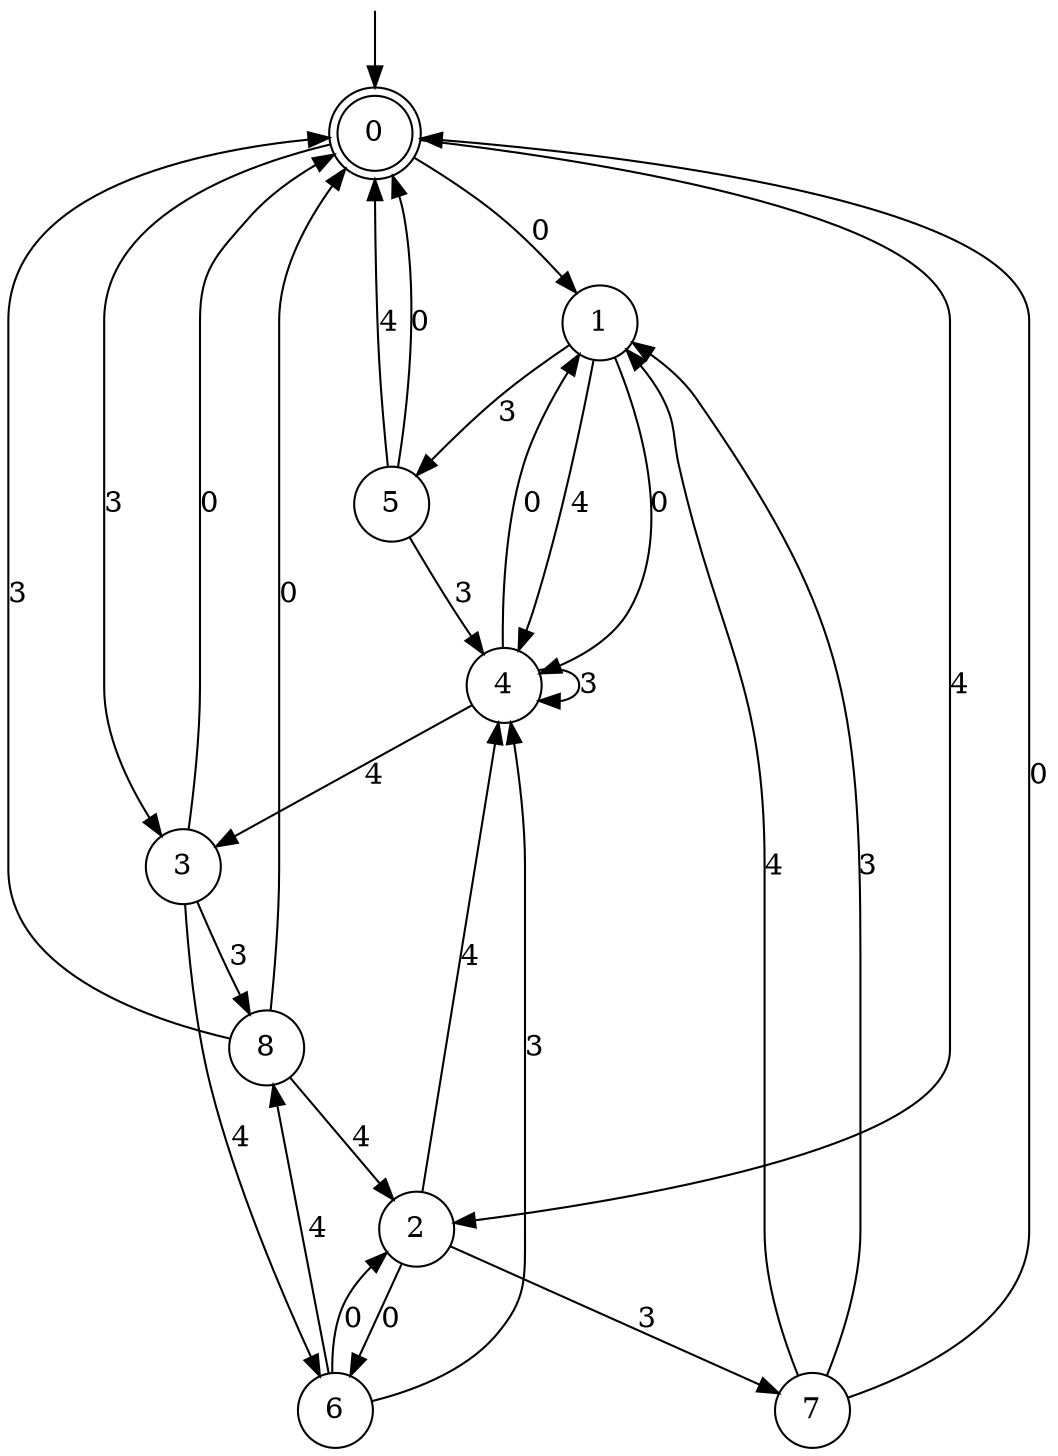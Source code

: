 digraph g {

	s0 [shape="doublecircle" label="0"];
	s1 [shape="circle" label="1"];
	s2 [shape="circle" label="2"];
	s3 [shape="circle" label="3"];
	s4 [shape="circle" label="4"];
	s5 [shape="circle" label="5"];
	s6 [shape="circle" label="6"];
	s7 [shape="circle" label="7"];
	s8 [shape="circle" label="8"];
	s0 -> s1 [label="0"];
	s0 -> s2 [label="4"];
	s0 -> s3 [label="3"];
	s1 -> s4 [label="0"];
	s1 -> s4 [label="4"];
	s1 -> s5 [label="3"];
	s2 -> s6 [label="0"];
	s2 -> s4 [label="4"];
	s2 -> s7 [label="3"];
	s3 -> s0 [label="0"];
	s3 -> s6 [label="4"];
	s3 -> s8 [label="3"];
	s4 -> s1 [label="0"];
	s4 -> s3 [label="4"];
	s4 -> s4 [label="3"];
	s5 -> s0 [label="0"];
	s5 -> s0 [label="4"];
	s5 -> s4 [label="3"];
	s6 -> s2 [label="0"];
	s6 -> s8 [label="4"];
	s6 -> s4 [label="3"];
	s7 -> s0 [label="0"];
	s7 -> s1 [label="4"];
	s7 -> s1 [label="3"];
	s8 -> s0 [label="0"];
	s8 -> s2 [label="4"];
	s8 -> s0 [label="3"];

__start0 [label="" shape="none" width="0" height="0"];
__start0 -> s0;

}
